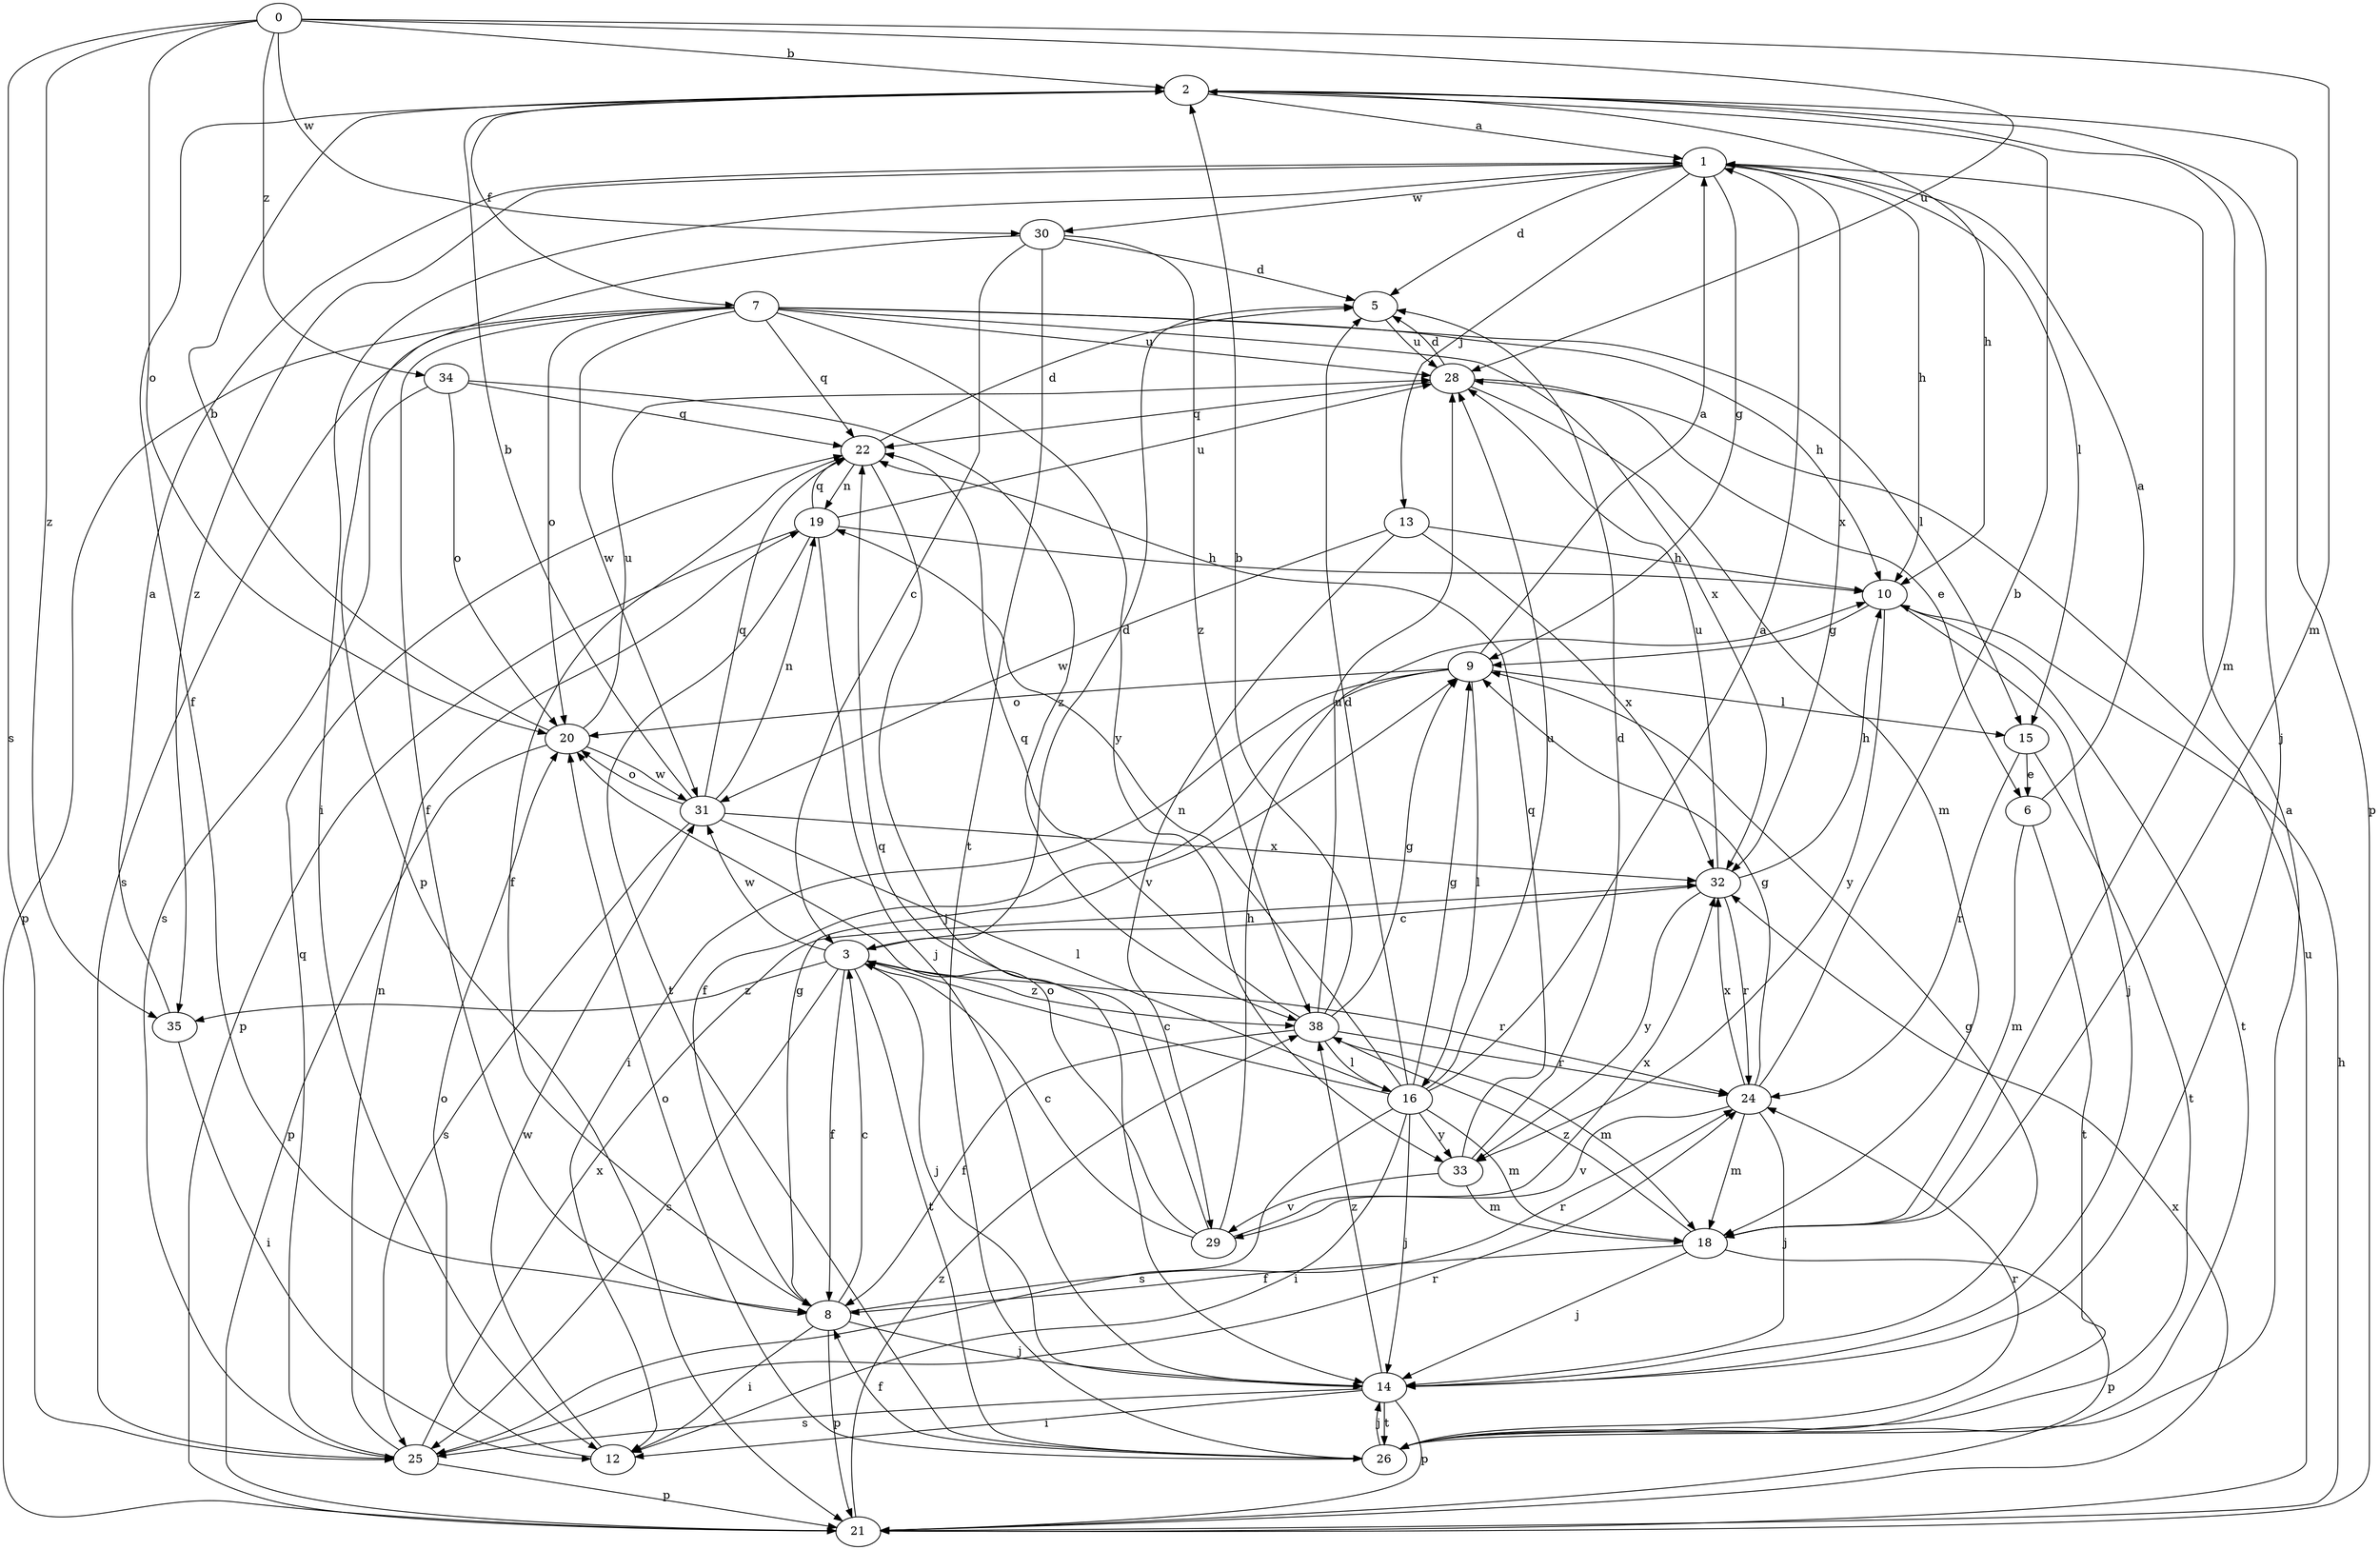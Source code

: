 strict digraph  {
0;
1;
2;
3;
5;
6;
7;
8;
9;
10;
12;
13;
14;
15;
16;
18;
19;
20;
21;
22;
24;
25;
26;
28;
29;
30;
31;
32;
33;
34;
35;
38;
0 -> 2  [label=b];
0 -> 18  [label=m];
0 -> 20  [label=o];
0 -> 25  [label=s];
0 -> 28  [label=u];
0 -> 30  [label=w];
0 -> 34  [label=z];
0 -> 35  [label=z];
1 -> 5  [label=d];
1 -> 9  [label=g];
1 -> 10  [label=h];
1 -> 12  [label=i];
1 -> 13  [label=j];
1 -> 15  [label=l];
1 -> 30  [label=w];
1 -> 32  [label=x];
1 -> 35  [label=z];
2 -> 1  [label=a];
2 -> 7  [label=f];
2 -> 8  [label=f];
2 -> 10  [label=h];
2 -> 14  [label=j];
2 -> 18  [label=m];
2 -> 21  [label=p];
3 -> 5  [label=d];
3 -> 8  [label=f];
3 -> 14  [label=j];
3 -> 24  [label=r];
3 -> 25  [label=s];
3 -> 26  [label=t];
3 -> 31  [label=w];
3 -> 35  [label=z];
3 -> 38  [label=z];
5 -> 28  [label=u];
6 -> 1  [label=a];
6 -> 18  [label=m];
6 -> 26  [label=t];
7 -> 8  [label=f];
7 -> 10  [label=h];
7 -> 15  [label=l];
7 -> 20  [label=o];
7 -> 21  [label=p];
7 -> 22  [label=q];
7 -> 25  [label=s];
7 -> 28  [label=u];
7 -> 31  [label=w];
7 -> 32  [label=x];
7 -> 33  [label=y];
8 -> 3  [label=c];
8 -> 9  [label=g];
8 -> 12  [label=i];
8 -> 14  [label=j];
8 -> 21  [label=p];
8 -> 24  [label=r];
9 -> 1  [label=a];
9 -> 8  [label=f];
9 -> 12  [label=i];
9 -> 15  [label=l];
9 -> 16  [label=l];
9 -> 20  [label=o];
10 -> 9  [label=g];
10 -> 14  [label=j];
10 -> 26  [label=t];
10 -> 33  [label=y];
12 -> 20  [label=o];
12 -> 31  [label=w];
13 -> 10  [label=h];
13 -> 29  [label=v];
13 -> 31  [label=w];
13 -> 32  [label=x];
14 -> 9  [label=g];
14 -> 12  [label=i];
14 -> 21  [label=p];
14 -> 25  [label=s];
14 -> 26  [label=t];
14 -> 38  [label=z];
15 -> 6  [label=e];
15 -> 24  [label=r];
15 -> 26  [label=t];
16 -> 1  [label=a];
16 -> 3  [label=c];
16 -> 5  [label=d];
16 -> 9  [label=g];
16 -> 12  [label=i];
16 -> 14  [label=j];
16 -> 18  [label=m];
16 -> 19  [label=n];
16 -> 25  [label=s];
16 -> 28  [label=u];
16 -> 33  [label=y];
18 -> 8  [label=f];
18 -> 14  [label=j];
18 -> 21  [label=p];
18 -> 38  [label=z];
19 -> 10  [label=h];
19 -> 14  [label=j];
19 -> 21  [label=p];
19 -> 22  [label=q];
19 -> 26  [label=t];
19 -> 28  [label=u];
20 -> 2  [label=b];
20 -> 21  [label=p];
20 -> 28  [label=u];
20 -> 31  [label=w];
21 -> 10  [label=h];
21 -> 28  [label=u];
21 -> 32  [label=x];
21 -> 38  [label=z];
22 -> 5  [label=d];
22 -> 8  [label=f];
22 -> 14  [label=j];
22 -> 19  [label=n];
24 -> 2  [label=b];
24 -> 9  [label=g];
24 -> 14  [label=j];
24 -> 18  [label=m];
24 -> 29  [label=v];
24 -> 32  [label=x];
25 -> 19  [label=n];
25 -> 21  [label=p];
25 -> 22  [label=q];
25 -> 24  [label=r];
25 -> 32  [label=x];
26 -> 1  [label=a];
26 -> 8  [label=f];
26 -> 14  [label=j];
26 -> 20  [label=o];
26 -> 24  [label=r];
28 -> 5  [label=d];
28 -> 6  [label=e];
28 -> 18  [label=m];
28 -> 22  [label=q];
29 -> 3  [label=c];
29 -> 10  [label=h];
29 -> 20  [label=o];
29 -> 22  [label=q];
29 -> 32  [label=x];
30 -> 3  [label=c];
30 -> 5  [label=d];
30 -> 21  [label=p];
30 -> 26  [label=t];
30 -> 38  [label=z];
31 -> 2  [label=b];
31 -> 16  [label=l];
31 -> 19  [label=n];
31 -> 20  [label=o];
31 -> 22  [label=q];
31 -> 25  [label=s];
31 -> 32  [label=x];
32 -> 3  [label=c];
32 -> 10  [label=h];
32 -> 24  [label=r];
32 -> 28  [label=u];
32 -> 33  [label=y];
33 -> 5  [label=d];
33 -> 18  [label=m];
33 -> 22  [label=q];
33 -> 29  [label=v];
34 -> 20  [label=o];
34 -> 22  [label=q];
34 -> 25  [label=s];
34 -> 38  [label=z];
35 -> 1  [label=a];
35 -> 12  [label=i];
38 -> 2  [label=b];
38 -> 8  [label=f];
38 -> 9  [label=g];
38 -> 16  [label=l];
38 -> 18  [label=m];
38 -> 22  [label=q];
38 -> 24  [label=r];
38 -> 28  [label=u];
}
